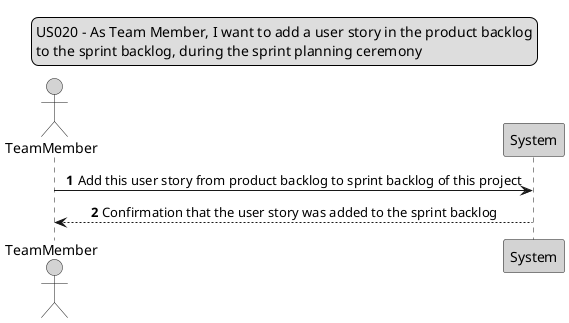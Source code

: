 @startuml

skinparam sequenceMessageAlign center

legend top
US020 - As Team Member, I want to add a user story in the product backlog
to the sprint backlog, during the sprint planning ceremony
end legend

Actor TeamMember #lightgrey
participant System #lightgrey
autonumber
TeamMember -> System: Add this user story from product backlog to sprint backlog of this project
System --> TeamMember: Confirmation that the user story was added to the sprint backlog

@enduml


